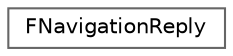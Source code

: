 digraph "Graphical Class Hierarchy"
{
 // INTERACTIVE_SVG=YES
 // LATEX_PDF_SIZE
  bgcolor="transparent";
  edge [fontname=Helvetica,fontsize=10,labelfontname=Helvetica,labelfontsize=10];
  node [fontname=Helvetica,fontsize=10,shape=box,height=0.2,width=0.4];
  rankdir="LR";
  Node0 [id="Node000000",label="FNavigationReply",height=0.2,width=0.4,color="grey40", fillcolor="white", style="filled",URL="$d0/d71/classFNavigationReply.html",tooltip="A FNavigationReply is something that a Slate navigation event returns to the system to notify it abou..."];
}
